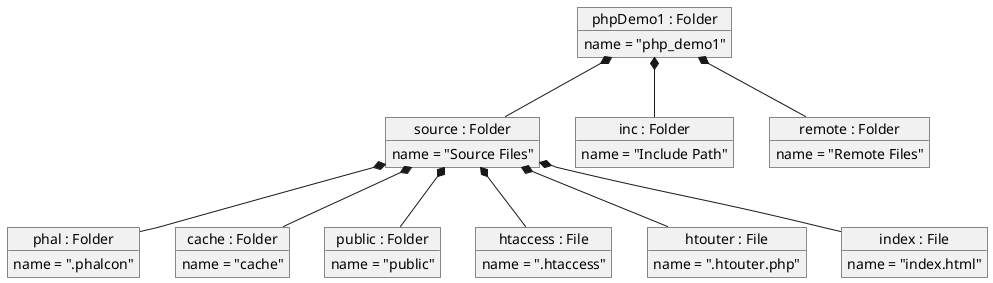 @startuml
'https://plantuml.com/object-diagram

object "phpDemo1 : Folder" as root {
    name = "php_demo1"
}
object "source : Folder" as src {
    name = "Source Files"
}
object "inc : Folder" as ip {
    name = "Include Path"
}
object "remote : Folder" as rf {
    name = "Remote Files"
}
object "phal : Folder" as phal {
    name = ".phalcon"
}
object "cache : Folder" as c {
    name = "cache"
}
object "public : Folder" as pl {
    name = "public"
}
object "htaccess : File" as acc {
     name = ".htaccess"
}
object "htouter : File" as out {
     name = ".htouter.php"
}
object "index : File" as in {
     name = "index.html"
}

' Composition hierarchy
root *-- src
root *-- ip
root *-- rf

src *-- phal
src *-- c
src *-- pl
src *-- acc
src *-- out
src *-- in

@enduml

